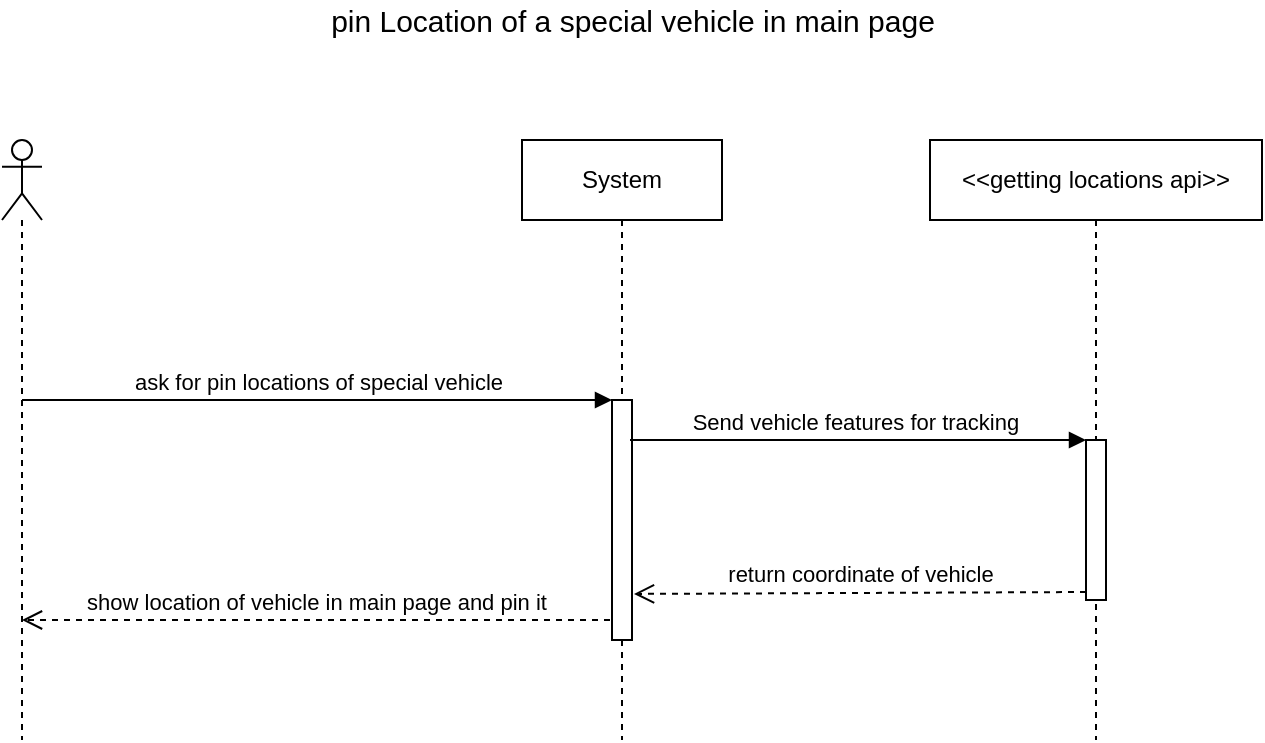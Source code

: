 <mxfile version="10.6.7" type="github"><diagram id="DGPaZQslfTN22s6cHtMr" name="Page-1"><mxGraphModel dx="821" dy="636" grid="1" gridSize="10" guides="1" tooltips="1" connect="1" arrows="1" fold="1" page="1" pageScale="1" pageWidth="1169" pageHeight="827" math="0" shadow="0"><root><mxCell id="0"/><mxCell id="1" parent="0"/><mxCell id="oOB5K3pFniud7cE_OUeG-2" value="" style="shape=umlLifeline;participant=umlActor;perimeter=lifelinePerimeter;whiteSpace=wrap;html=1;container=1;collapsible=0;recursiveResize=0;verticalAlign=top;spacingTop=36;labelBackgroundColor=#ffffff;outlineConnect=0;strokeWidth=1;" parent="1" vertex="1"><mxGeometry x="70" y="130" width="20" height="300" as="geometry"/></mxCell><mxCell id="oOB5K3pFniud7cE_OUeG-3" value="System" style="shape=umlLifeline;perimeter=lifelinePerimeter;whiteSpace=wrap;html=1;container=1;collapsible=0;recursiveResize=0;outlineConnect=0;strokeWidth=1;" parent="1" vertex="1"><mxGeometry x="330" y="130" width="100" height="300" as="geometry"/></mxCell><mxCell id="oOB5K3pFniud7cE_OUeG-5" value="" style="html=1;points=[];perimeter=orthogonalPerimeter;strokeWidth=1;" parent="oOB5K3pFniud7cE_OUeG-3" vertex="1"><mxGeometry x="45" y="130" width="10" height="120" as="geometry"/></mxCell><mxCell id="oOB5K3pFniud7cE_OUeG-4" value="&amp;lt;&amp;lt;getting locations api&amp;gt;&amp;gt;" style="shape=umlLifeline;perimeter=lifelinePerimeter;whiteSpace=wrap;html=1;container=1;collapsible=0;recursiveResize=0;outlineConnect=0;strokeWidth=1;" parent="1" vertex="1"><mxGeometry x="534" y="130" width="166" height="300" as="geometry"/></mxCell><mxCell id="oOB5K3pFniud7cE_OUeG-9" value="" style="html=1;points=[];perimeter=orthogonalPerimeter;strokeWidth=1;" parent="oOB5K3pFniud7cE_OUeG-4" vertex="1"><mxGeometry x="78" y="150" width="10" height="80" as="geometry"/></mxCell><mxCell id="oOB5K3pFniud7cE_OUeG-6" value="ask for pin locations of special vehicle" style="html=1;verticalAlign=bottom;endArrow=block;entryX=0;entryY=0;" parent="1" source="oOB5K3pFniud7cE_OUeG-2" target="oOB5K3pFniud7cE_OUeG-5" edge="1"><mxGeometry relative="1" as="geometry"><mxPoint x="305" y="260" as="sourcePoint"/></mxGeometry></mxCell><mxCell id="oOB5K3pFniud7cE_OUeG-10" value="Send vehicle features for tracking&amp;nbsp;" style="html=1;verticalAlign=bottom;endArrow=block;entryX=0;entryY=0;" parent="1" target="oOB5K3pFniud7cE_OUeG-9" edge="1"><mxGeometry relative="1" as="geometry"><mxPoint x="384" y="280" as="sourcePoint"/></mxGeometry></mxCell><mxCell id="oOB5K3pFniud7cE_OUeG-11" value="return coordinate of vehicle" style="html=1;verticalAlign=bottom;endArrow=open;dashed=1;endSize=8;exitX=0;exitY=0.95;entryX=1.1;entryY=0.808;entryDx=0;entryDy=0;entryPerimeter=0;" parent="1" source="oOB5K3pFniud7cE_OUeG-9" target="oOB5K3pFniud7cE_OUeG-5" edge="1"><mxGeometry relative="1" as="geometry"><mxPoint x="509" y="356" as="targetPoint"/></mxGeometry></mxCell><mxCell id="oOB5K3pFniud7cE_OUeG-12" value="show location of vehicle in main page and pin it" style="html=1;verticalAlign=bottom;endArrow=open;dashed=1;endSize=8;" parent="1" target="oOB5K3pFniud7cE_OUeG-2" edge="1"><mxGeometry relative="1" as="geometry"><mxPoint x="374" y="370" as="sourcePoint"/><mxPoint x="294" y="370" as="targetPoint"/></mxGeometry></mxCell><mxCell id="oOB5K3pFniud7cE_OUeG-13" value="&lt;font style=&quot;font-size: 15px&quot;&gt;pin Location of a special vehicle in main page&lt;/font&gt;" style="text;html=1;strokeColor=none;fillColor=none;align=center;verticalAlign=middle;whiteSpace=wrap;rounded=0;" parent="1" vertex="1"><mxGeometry x="197.5" y="60" width="375" height="20" as="geometry"/></mxCell></root></mxGraphModel></diagram></mxfile>